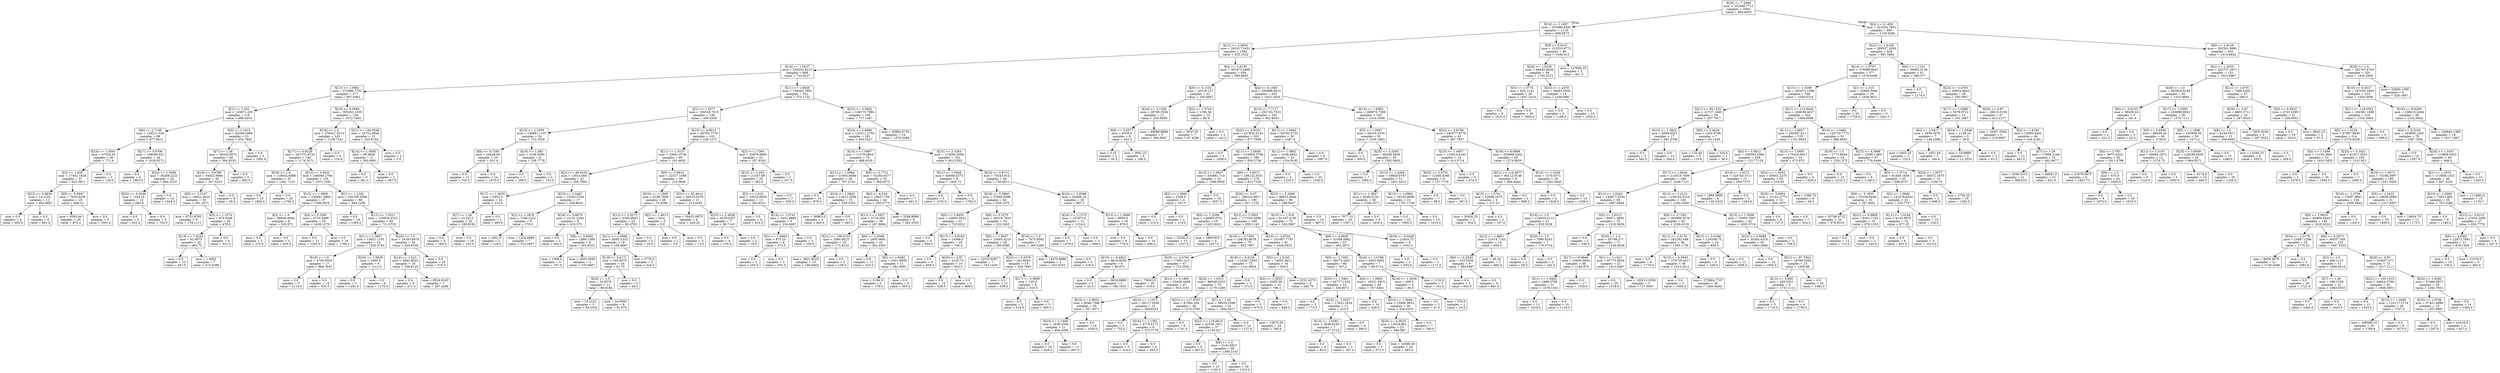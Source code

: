 digraph Tree {
node [shape=box] ;
0 [label="X[18] <= 7.2466\nmse = 331648.7711\nsamples = 2000\nvalue = 994.4055"] ;
1 [label="X[16] <= 1.1667\nmse = 302980.6291\nsamples = 1110\nvalue = 868.8973"] ;
0 -> 1 [labeldistance=2.5, labelangle=45, headlabel="True"] ;
2 [label="X[12] <= 2.5654\nmse = 283317.5451\nsamples = 1064\nvalue = 835.1532"] ;
1 -> 2 ;
3 [label="X[14] <= 1.0237\nmse = 239332.8213\nsamples = 608\nvalue = 723.9227"] ;
2 -> 3 ;
4 [label="X[13] <= 1.0681\nmse = 272890.7701\nsamples = 277\nvalue = 907.6462"] ;
3 -> 4 ;
5 [label="X[1] <= 1.332\nmse = 145671.205\nsamples = 119\nvalue = 688.4454"] ;
4 -> 5 ;
6 [label="X[6] <= 2.7148\nmse = 109211.526\nsamples = 68\nvalue = 877.9412"] ;
5 -> 6 ;
7 [label="X[16] <= 1.0591\nmse = 47526.54\nsamples = 40\nvalue = 771.6"] ;
6 -> 7 ;
8 [label="X[2] <= 1.455\nmse = 17402.1826\nsamples = 37\nvalue = 822.0811"] ;
7 -> 8 ;
9 [label="X[22] <= 0.9839\nmse = 14.2222\nsamples = 12\nvalue = 663.6667"] ;
8 -> 9 ;
10 [label="mse = 0.0\nsamples = 4\nvalue = 669.0"] ;
9 -> 10 ;
11 [label="mse = 0.0\nsamples = 8\nvalue = 661.0"] ;
9 -> 11 ;
12 [label="X[9] <= 5.8947\nmse = 7920.8256\nsamples = 25\nvalue = 898.12"] ;
8 -> 12 ;
13 [label="mse = 6593.44\nsamples = 20\nvalue = 872.4"] ;
12 -> 13 ;
14 [label="mse = 0.0\nsamples = 5\nvalue = 1001.0"] ;
12 -> 14 ;
15 [label="mse = 0.0\nsamples = 3\nvalue = 149.0"] ;
7 -> 15 ;
16 [label="X[17] <= 0.9706\nmse = 158099.551\nsamples = 28\nvalue = 1029.8571"] ;
6 -> 16 ;
17 [label="mse = 0.0\nsamples = 4\nvalue = 1903.0"] ;
16 -> 17 ;
18 [label="X[22] <= 1.0386\nmse = 36209.2222\nsamples = 24\nvalue = 884.3333"] ;
16 -> 18 ;
19 [label="X[25] <= 4.0249\nmse = 1244.16\nsamples = 10\nvalue = 660.8"] ;
18 -> 19 ;
20 [label="mse = 0.0\nsamples = 6\nvalue = 632.0"] ;
19 -> 20 ;
21 [label="mse = 0.0\nsamples = 4\nvalue = 704.0"] ;
19 -> 21 ;
22 [label="mse = 0.0\nsamples = 14\nvalue = 1044.0"] ;
18 -> 22 ;
23 [label="X[5] <= 1.1815\nmse = 82568.2868\nsamples = 51\nvalue = 435.7843"] ;
5 -> 23 ;
24 [label="X[7] <= 1.26\nmse = 59220.0972\nsamples = 48\nvalue = 394.8333"] ;
23 -> 24 ;
25 [label="X[18] <= 5.6786\nmse = 34022.9064\nsamples = 43\nvalue = 337.0233"] ;
24 -> 25 ;
26 [label="X[6] <= 2.3197\nmse = 19622.3624\nsamples = 35\nvalue = 401.2571"] ;
25 -> 26 ;
27 [label="mse = 6751.8765\nsamples = 9\nvalue = 178.1111"] ;
26 -> 27 ;
28 [label="X[5] <= 1.1574\nmse = 874.6346\nsamples = 26\nvalue = 478.5"] ;
26 -> 28 ;
29 [label="X[15] <= 1.4224\nmse = 62.0875\nsamples = 20\nvalue = 462.75"] ;
28 -> 29 ;
30 [label="mse = 0.0\nsamples = 13\nvalue = 457.0"] ;
29 -> 30 ;
31 [label="mse = 1.9592\nsamples = 7\nvalue = 473.4286"] ;
29 -> 31 ;
32 [label="mse = 0.0\nsamples = 6\nvalue = 531.0"] ;
28 -> 32 ;
33 [label="mse = 0.0\nsamples = 8\nvalue = 56.0"] ;
25 -> 33 ;
34 [label="mse = 0.0\nsamples = 5\nvalue = 892.0"] ;
24 -> 34 ;
35 [label="mse = 0.0\nsamples = 3\nvalue = 1091.0"] ;
23 -> 35 ;
36 [label="X[10] <= 6.5684\nmse = 305263.1035\nsamples = 158\nvalue = 1072.7405"] ;
4 -> 36 ;
37 [label="X[19] <= 1.0\nmse = 276421.0273\nsamples = 145\nvalue = 1139.7241"] ;
36 -> 37 ;
38 [label="X[17] <= 0.9229\nmse = 247375.8724\nsamples = 140\nvalue = 1176.3571"] ;
37 -> 38 ;
39 [label="X[20] <= 1.0\nmse = 118632.4898\nsamples = 35\nvalue = 1491.7143"] ;
38 -> 39 ;
40 [label="mse = 0.0\nsamples = 15\nvalue = 1094.0"] ;
39 -> 40 ;
41 [label="mse = 0.0\nsamples = 20\nvalue = 1790.0"] ;
39 -> 41 ;
42 [label="X[22] <= 0.9432\nmse = 246090.2766\nsamples = 105\nvalue = 1071.2381"] ;
38 -> 42 ;
43 [label="X[15] <= 1.0906\nmse = 236841.5968\nsamples = 37\nvalue = 1396.5676"] ;
42 -> 43 ;
44 [label="X[3] <= 1.0\nmse = 99939.6094\nsamples = 8\nvalue = 520.875"] ;
43 -> 44 ;
45 [label="mse = 0.0\nsamples = 5\nvalue = 276.0"] ;
44 -> 45 ;
46 [label="mse = 0.0\nsamples = 3\nvalue = 929.0"] ;
44 -> 46 ;
47 [label="X[4] <= 5.3381\nmse = 4710.0499\nsamples = 29\nvalue = 1638.1379"] ;
43 -> 47 ;
48 [label="mse = 0.0\nsamples = 13\nvalue = 1562.0"] ;
47 -> 48 ;
49 [label="mse = 0.0\nsamples = 16\nvalue = 1700.0"] ;
47 -> 49 ;
50 [label="X[1] <= 1.1242\nmse = 162198.4366\nsamples = 68\nvalue = 894.2206"] ;
42 -> 50 ;
51 [label="mse = 0.0\nsamples = 19\nvalue = 1365.0"] ;
50 -> 51 ;
52 [label="X[11] <= 1.0311\nmse = 105828.8322\nsamples = 49\nvalue = 711.6735"] ;
50 -> 52 ;
53 [label="X[1] <= 1.3667\nmse = 15621.1191\nsamples = 23\nvalue = 1030.4783"] ;
52 -> 53 ;
54 [label="X[19] <= 1.0\nmse = 4708.6505\nsamples = 17\nvalue = 966.7647"] ;
53 -> 54 ;
55 [label="mse = 0.0\nsamples = 3\nvalue = 1115.0"] ;
54 -> 55 ;
56 [label="mse = 0.0\nsamples = 14\nvalue = 935.0"] ;
54 -> 56 ;
57 [label="X[16] <= 1.0639\nmse = 2450.0\nsamples = 6\nvalue = 1211.0"] ;
53 -> 57 ;
58 [label="mse = 0.0\nsamples = 2\nvalue = 1281.0"] ;
57 -> 58 ;
59 [label="mse = 0.0\nsamples = 4\nvalue = 1176.0"] ;
57 -> 59 ;
60 [label="X[20] <= 1.0\nmse = 16183.6879\nsamples = 26\nvalue = 429.6538"] ;
52 -> 60 ;
61 [label="X[14] <= 1.015\nmse = 4842.9023\nsamples = 16\nvalue = 338.8125"] ;
60 -> 61 ;
62 [label="mse = 0.0\nsamples = 9\nvalue = 371.0"] ;
61 -> 62 ;
63 [label="mse = 8024.8163\nsamples = 7\nvalue = 297.4286"] ;
61 -> 63 ;
64 [label="mse = 0.0\nsamples = 10\nvalue = 575.0"] ;
60 -> 64 ;
65 [label="mse = 0.0\nsamples = 5\nvalue = 114.0"] ;
37 -> 65 ;
66 [label="X[21] <= 100.9349\nmse = 18722.0828\nsamples = 13\nvalue = 325.6154"] ;
36 -> 66 ;
67 [label="X[14] <= 1.0085\nmse = 38.0826\nsamples = 11\nvalue = 383.9091"] ;
66 -> 67 ;
68 [label="mse = 0.0\nsamples = 9\nvalue = 381.0"] ;
67 -> 68 ;
69 [label="mse = 0.0\nsamples = 2\nvalue = 397.0"] ;
67 -> 69 ;
70 [label="mse = 0.0\nsamples = 2\nvalue = 5.0"] ;
66 -> 70 ;
71 [label="X[11] <= 1.0658\nmse = 159362.7891\nsamples = 331\nvalue = 570.1722"] ;
3 -> 71 ;
72 [label="X[1] <= 1.0377\nmse = 100018.7015\nsamples = 136\nvalue = 359.4338"] ;
71 -> 72 ;
73 [label="X[15] <= 1.1959\nmse = 106881.1107\nsamples = 34\nvalue = 753.3529"] ;
72 -> 73 ;
74 [label="X[6] <= 4.7295\nmse = 24449.04\nsamples = 25\nvalue = 931.4"] ;
73 -> 74 ;
75 [label="mse = 0.0\nsamples = 11\nvalue = 755.0"] ;
74 -> 75 ;
76 [label="mse = 0.0\nsamples = 14\nvalue = 1070.0"] ;
74 -> 76 ;
77 [label="X[16] <= 1.083\nmse = 3196.8395\nsamples = 9\nvalue = 258.7778"] ;
73 -> 77 ;
78 [label="mse = 0.0\nsamples = 7\nvalue = 289.0"] ;
77 -> 78 ;
79 [label="mse = 0.0\nsamples = 2\nvalue = 153.0"] ;
77 -> 79 ;
80 [label="X[10] <= 6.9913\nmse = 28765.7779\nsamples = 102\nvalue = 228.1275"] ;
72 -> 80 ;
81 [label="X[11] <= 1.0157\nmse = 23661.9736\nsamples = 80\nvalue = 192.4625"] ;
80 -> 81 ;
82 [label="X[21] <= 99.6235\nmse = 13914.464\nsamples = 41\nvalue = 265.7805"] ;
81 -> 82 ;
83 [label="X[17] <= 1.0035\nmse = 6452.0\nsamples = 24\nvalue = 214.0"] ;
82 -> 83 ;
84 [label="X[7] <= 1.26\nmse = 21.4215\nsamples = 22\nvalue = 189.8182"] ;
83 -> 84 ;
85 [label="mse = 0.0\nsamples = 4\nvalue = 180.0"] ;
84 -> 85 ;
86 [label="mse = 0.0\nsamples = 18\nvalue = 192.0"] ;
84 -> 86 ;
87 [label="mse = 0.0\nsamples = 2\nvalue = 480.0"] ;
83 -> 87 ;
88 [label="X[23] <= 2.5461\nmse = 15320.5744\nsamples = 17\nvalue = 338.8824"] ;
82 -> 88 ;
89 [label="X[1] <= 1.2879\nmse = 7166.2222\nsamples = 9\nvalue = 270.0"] ;
88 -> 89 ;
90 [label="mse = 2401.0\nsamples = 2\nvalue = 129.0"] ;
89 -> 90 ;
91 [label="mse = 1224.4898\nsamples = 7\nvalue = 310.2857"] ;
89 -> 91 ;
92 [label="X[18] <= 5.8679\nmse = 13151.2344\nsamples = 8\nvalue = 416.375"] ;
88 -> 92 ;
93 [label="mse = 0.0\nsamples = 2\nvalue = 604.0"] ;
92 -> 93 ;
94 [label="X[6] <= 5.8592\nmse = 1889.1389\nsamples = 6\nvalue = 353.8333"] ;
92 -> 94 ;
95 [label="mse = 1568.0\nsamples = 3\nvalue = 337.0"] ;
94 -> 95 ;
96 [label="mse = 1643.5556\nsamples = 3\nvalue = 370.6667"] ;
94 -> 96 ;
97 [label="X[0] <= 3.9613\nmse = 22317.1598\nsamples = 39\nvalue = 115.3846"] ;
81 -> 97 ;
98 [label="X[16] <= 1.1508\nmse = 6189.7806\nsamples = 28\nvalue = 75.9286"] ;
97 -> 98 ;
99 [label="X[12] <= 2.3273\nmse = 6344.6843\nsamples = 23\nvalue = 90.4783"] ;
98 -> 99 ;
100 [label="X[11] <= 1.0568\nmse = 6585.3333\nsamples = 18\nvalue = 108.6667"] ;
99 -> 100 ;
101 [label="X[10] <= 6.4171\nmse = 165.9375\nsamples = 16\nvalue = 81.75"] ;
100 -> 101 ;
102 [label="X[20] <= 1.0\nmse = 33.0579\nsamples = 11\nvalue = 89.8182"] ;
101 -> 102 ;
103 [label="mse = 14.2222\nsamples = 3\nvalue = 84.3333"] ;
102 -> 103 ;
104 [label="mse = 24.6094\nsamples = 8\nvalue = 91.875"] ;
102 -> 104 ;
105 [label="mse = 0.0\nsamples = 5\nvalue = 64.0"] ;
101 -> 105 ;
106 [label="mse = 5776.0\nsamples = 2\nvalue = 324.0"] ;
100 -> 106 ;
107 [label="mse = 0.0\nsamples = 5\nvalue = 25.0"] ;
99 -> 107 ;
108 [label="X[2] <= 1.4913\nmse = 24.0\nsamples = 5\nvalue = 9.0"] ;
98 -> 108 ;
109 [label="mse = 0.0\nsamples = 2\nvalue = 3.0"] ;
108 -> 109 ;
110 [label="mse = 0.0\nsamples = 3\nvalue = 13.0"] ;
108 -> 110 ;
111 [label="X[21] <= 95.4614\nmse = 49319.0579\nsamples = 11\nvalue = 215.8182"] ;
97 -> 111 ;
112 [label="mse = 59431.6875\nsamples = 4\nvalue = 424.25"] ;
111 -> 112 ;
113 [label="X[23] <= 2.4936\nmse = 4529.6327\nsamples = 7\nvalue = 96.7143"] ;
111 -> 113 ;
114 [label="mse = 0.0\nsamples = 4\nvalue = 155.0"] ;
113 -> 114 ;
115 [label="mse = 0.0\nsamples = 3\nvalue = 19.0"] ;
113 -> 115 ;
116 [label="X[2] <= 1.7364\nmse = 25879.9669\nsamples = 22\nvalue = 357.8182"] ;
80 -> 116 ;
117 [label="X[12] <= 2.243\nmse = 21547.89\nsamples = 20\nvalue = 382.9"] ;
116 -> 117 ;
118 [label="X[2] <= 1.632\nmse = 10019.6095\nsamples = 13\nvalue = 292.9231"] ;
117 -> 118 ;
119 [label="mse = 0.0\nsamples = 4\nvalue = 424.0"] ;
118 -> 119 ;
120 [label="X[14] <= 1.0741\nmse = 3442.8889\nsamples = 9\nvalue = 234.6667"] ;
118 -> 120 ;
121 [label="X[1] <= 1.0684\nmse = 870.25\nsamples = 6\nvalue = 272.5"] ;
120 -> 121 ;
122 [label="mse = 0.0\nsamples = 3\nvalue = 243.0"] ;
121 -> 122 ;
123 [label="mse = 0.0\nsamples = 3\nvalue = 302.0"] ;
121 -> 123 ;
124 [label="mse = 0.0\nsamples = 3\nvalue = 159.0"] ;
120 -> 124 ;
125 [label="mse = 0.0\nsamples = 7\nvalue = 550.0"] ;
117 -> 125 ;
126 [label="mse = 0.0\nsamples = 2\nvalue = 107.0"] ;
116 -> 126 ;
127 [label="X[23] <= 5.3402\nmse = 148175.7984\nsamples = 195\nvalue = 717.1487"] ;
71 -> 127 ;
128 [label="X[24] <= 0.9896\nmse = 120311.2758\nsamples = 181\nvalue = 665.9227"] ;
127 -> 128 ;
129 [label="X[16] <= 1.0987\nmse = 71276.0804\nsamples = 79\nvalue = 488.6329"] ;
128 -> 129 ;
130 [label="X[11] <= 1.0864\nmse = 31903.6684\nsamples = 28\nvalue = 707.2143"] ;
129 -> 130 ;
131 [label="mse = 0.0\nsamples = 13\nvalue = 879.0"] ;
130 -> 131 ;
132 [label="X[14] <= 1.0843\nmse = 11812.3556\nsamples = 15\nvalue = 558.3333"] ;
130 -> 132 ;
133 [label="mse = 36963.0\nsamples = 4\nvalue = 485.0"] ;
132 -> 133 ;
134 [label="mse = 0.0\nsamples = 11\nvalue = 585.0"] ;
132 -> 134 ;
135 [label="X[0] <= 5.7731\nmse = 52260.0377\nsamples = 51\nvalue = 368.6275"] ;
129 -> 135 ;
136 [label="X[4] <= 6.518\nmse = 19427.704\nsamples = 44\nvalue = 293.4773"] ;
135 -> 136 ;
137 [label="X[13] <= 1.0827\nmse = 6734.009\nsamples = 38\nvalue = 247.8684"] ;
136 -> 137 ;
138 [label="X[21] <= 109.4702\nmse = 3384.9023\nsamples = 16\nvalue = 172.8125"] ;
137 -> 138 ;
139 [label="mse = 3821.8225\nsamples = 13\nvalue = 180.8462"] ;
138 -> 139 ;
140 [label="mse = 0.0\nsamples = 3\nvalue = 138.0"] ;
138 -> 140 ;
141 [label="X[6] <= 2.0368\nmse = 2093.0661\nsamples = 22\nvalue = 302.4545"] ;
137 -> 141 ;
142 [label="mse = 0.0\nsamples = 11\nvalue = 323.0"] ;
141 -> 142 ;
143 [label="X[2] <= 1.6482\nmse = 3341.9008\nsamples = 11\nvalue = 281.9091"] ;
141 -> 143 ;
144 [label="mse = 5184.0\nsamples = 2\nvalue = 178.0"] ;
143 -> 144 ;
145 [label="mse = 0.0\nsamples = 9\nvalue = 305.0"] ;
143 -> 145 ;
146 [label="mse = 3208.8889\nsamples = 6\nvalue = 582.3333"] ;
136 -> 146 ;
147 [label="mse = 0.0\nsamples = 7\nvalue = 841.0"] ;
135 -> 147 ;
148 [label="X[25] <= 3.3264\nmse = 115090.6309\nsamples = 102\nvalue = 803.2353"] ;
128 -> 148 ;
149 [label="X[11] <= 1.0948\nmse = 60008.4375\nsamples = 8\nvalue = 1465.75"] ;
148 -> 149 ;
150 [label="mse = 0.0\nsamples = 5\nvalue = 1276.0"] ;
149 -> 150 ;
151 [label="mse = 0.0\nsamples = 3\nvalue = 1782.0"] ;
149 -> 151 ;
152 [label="X[23] <= 3.9712\nmse = 79243.914\nsamples = 94\nvalue = 746.8511"] ;
148 -> 152 ;
153 [label="X[18] <= 5.2868\nmse = 37946.8398\nsamples = 64\nvalue = 634.1875"] ;
152 -> 153 ;
154 [label="X[0] <= 2.8455\nmse = 20803.9022\nsamples = 31\nvalue = 753.0323"] ;
153 -> 154 ;
155 [label="mse = 0.0\nsamples = 6\nvalue = 949.0"] ;
154 -> 155 ;
156 [label="X[17] <= 0.9165\nmse = 14368.0\nsamples = 25\nvalue = 706.0"] ;
154 -> 156 ;
157 [label="mse = 0.0\nsamples = 9\nvalue = 858.0"] ;
156 -> 157 ;
158 [label="X[26] <= 0.87\nmse = 2143.75\nsamples = 16\nvalue = 620.5"] ;
156 -> 158 ;
159 [label="mse = 0.0\nsamples = 14\nvalue = 638.0"] ;
158 -> 159 ;
160 [label="mse = 0.0\nsamples = 2\nvalue = 498.0"] ;
158 -> 160 ;
161 [label="X[6] <= 3.1575\nmse = 28318.7934\nsamples = 33\nvalue = 522.5455"] ;
153 -> 161 ;
162 [label="X[0] <= 1.9627\nmse = 15465.4216\nsamples = 26\nvalue = 585.0385"] ;
161 -> 162 ;
163 [label="mse = 22525.8367\nsamples = 7\nvalue = 743.1429"] ;
162 -> 163 ;
164 [label="X[22] <= 0.9378\nmse = 261.8504\nsamples = 19\nvalue = 526.7895"] ;
162 -> 164 ;
165 [label="mse = 0.0\nsamples = 11\nvalue = 539.0"] ;
164 -> 165 ;
166 [label="X[17] <= 0.9885\nmse = 135.0\nsamples = 8\nvalue = 510.0"] ;
164 -> 166 ;
167 [label="mse = 0.0\nsamples = 5\nvalue = 519.0"] ;
166 -> 167 ;
168 [label="mse = 0.0\nsamples = 3\nvalue = 495.0"] ;
166 -> 168 ;
169 [label="X[19] <= 1.0\nmse = 7675.9592\nsamples = 7\nvalue = 290.4286"] ;
161 -> 169 ;
170 [label="mse = 15370.8889\nsamples = 3\nvalue = 252.3333"] ;
169 -> 170 ;
171 [label="mse = 0.0\nsamples = 4\nvalue = 319.0"] ;
169 -> 171 ;
172 [label="X[10] <= 3.9388\nmse = 82498.16\nsamples = 30\nvalue = 987.2"] ;
152 -> 172 ;
173 [label="X[16] <= 1.1575\nmse = 147875.0\nsamples = 12\nvalue = 1154.0"] ;
172 -> 173 ;
174 [label="mse = 0.0\nsamples = 7\nvalue = 1479.0"] ;
173 -> 174 ;
175 [label="mse = 0.0\nsamples = 5\nvalue = 699.0"] ;
173 -> 175 ;
176 [label="X[13] <= 1.0666\nmse = 8000.0\nsamples = 18\nvalue = 876.0"] ;
172 -> 176 ;
177 [label="mse = 0.0\nsamples = 8\nvalue = 776.0"] ;
176 -> 177 ;
178 [label="mse = 0.0\nsamples = 10\nvalue = 956.0"] ;
176 -> 178 ;
179 [label="mse = 35883.6735\nsamples = 14\nvalue = 1379.4286"] ;
127 -> 179 ;
180 [label="X[4] <= 4.6159\nmse = 303472.4809\nsamples = 456\nvalue = 983.4605"] ;
2 -> 180 ;
181 [label="X[6] <= 5.1102\nmse = 20218.127\nsamples = 21\nvalue = 160.6667"] ;
180 -> 181 ;
182 [label="X[16] <= 1.1339\nmse = 28795.3554\nsamples = 11\nvalue = 225.0909"] ;
181 -> 182 ;
183 [label="X[9] <= 5.6577\nmse = 6358.0\nsamples = 8\nvalue = 161.5"] ;
182 -> 183 ;
184 [label="mse = 0.25\nsamples = 2\nvalue = 50.5"] ;
183 -> 184 ;
185 [label="mse = 3001.25\nsamples = 6\nvalue = 198.5"] ;
183 -> 185 ;
186 [label="mse = 49088.8889\nsamples = 3\nvalue = 394.6667"] ;
182 -> 186 ;
187 [label="X[2] <= 1.5743\nmse = 1195.56\nsamples = 10\nvalue = 89.8"] ;
181 -> 187 ;
188 [label="mse = 39.6735\nsamples = 7\nvalue = 67.4286"] ;
187 -> 188 ;
189 [label="mse = 0.0\nsamples = 3\nvalue = 142.0"] ;
187 -> 189 ;
190 [label="X[4] <= 6.1385\nmse = 282886.8015\nsamples = 435\nvalue = 1023.1816"] ;
180 -> 190 ;
191 [label="X[10] <= 7.7177\nmse = 252743.7523\nsamples = 332\nvalue = 932.8524"] ;
190 -> 191 ;
192 [label="X[22] <= 0.9182\nmse = 237832.0143\nsamples = 302\nvalue = 877.7649"] ;
191 -> 192 ;
193 [label="mse = 0.0\nsamples = 6\nvalue = 1938.0"] ;
192 -> 193 ;
194 [label="X[11] <= 1.0058\nmse = 219405.2798\nsamples = 296\nvalue = 856.2736"] ;
192 -> 194 ;
195 [label="X[13] <= 1.0607\nmse = 330681.719\nsamples = 22\nvalue = 1386.0909"] ;
194 -> 195 ;
196 [label="X[2] <= 1.5693\nmse = 2304.0\nsamples = 4\nvalue = 167.0"] ;
195 -> 196 ;
197 [label="mse = 0.0\nsamples = 2\nvalue = 215.0"] ;
196 -> 197 ;
198 [label="mse = 0.0\nsamples = 2\nvalue = 119.0"] ;
196 -> 198 ;
199 [label="mse = 0.0\nsamples = 18\nvalue = 1657.0"] ;
195 -> 199 ;
200 [label="X[6] <= 3.8072\nmse = 186122.5531\nsamples = 274\nvalue = 813.7336"] ;
194 -> 200 ;
201 [label="X[26] <= 0.87\nmse = 196323.9817\nsamples = 185\nvalue = 917.1135"] ;
200 -> 201 ;
202 [label="X[0] <= 1.2208\nmse = 126866.9751\nsamples = 19\nvalue = 1423.8421"] ;
201 -> 202 ;
203 [label="mse = 33282.0\nsamples = 15\nvalue = 1527.0"] ;
202 -> 203 ;
204 [label="mse = 288258.0\nsamples = 4\nvalue = 1037.0"] ;
202 -> 204 ;
205 [label="X[12] <= 3.3002\nmse = 171520.2098\nsamples = 166\nvalue = 859.1145"] ;
201 -> 205 ;
206 [label="X[10] <= 5.7393\nmse = 108762.8078\nsamples = 75\nvalue = 655.7867"] ;
205 -> 206 ;
207 [label="X[10] <= 4.4832\nmse = 8816.8594\nsamples = 8\nvalue = 89.875"] ;
206 -> 207 ;
208 [label="mse = 0.0\nsamples = 5\nvalue = 32.0"] ;
207 -> 208 ;
209 [label="mse = 8624.8889\nsamples = 3\nvalue = 186.3333"] ;
207 -> 209 ;
210 [label="X[25] <= 3.4794\nmse = 77891.215\nsamples = 67\nvalue = 723.3582"] ;
206 -> 210 ;
211 [label="mse = 75843.0\nsamples = 20\nvalue = 519.0"] ;
210 -> 211 ;
212 [label="X[12] <= 3.1485\nmse = 53429.4088\nsamples = 47\nvalue = 810.3191"] ;
210 -> 212 ;
213 [label="X[24] <= 0.9954\nmse = 8046.7396\nsamples = 35\nvalue = 927.0571"] ;
212 -> 213 ;
214 [label="X[23] <= 2.7499\nmse = 1636.5306\nsamples = 21\nvalue = 858.4286"] ;
213 -> 214 ;
215 [label="mse = 0.0\nsamples = 10\nvalue = 816.0"] ;
214 -> 215 ;
216 [label="mse = 0.0\nsamples = 11\nvalue = 897.0"] ;
214 -> 216 ;
217 [label="mse = 0.0\nsamples = 14\nvalue = 1030.0"] ;
213 -> 217 ;
218 [label="X[15] <= 1.1873\nmse = 30117.3056\nsamples = 12\nvalue = 469.8333"] ;
212 -> 218 ;
219 [label="mse = 0.0\nsamples = 3\nvalue = 752.0"] ;
218 -> 219 ;
220 [label="X[16] <= 1.1361\nmse = 4770.6173\nsamples = 9\nvalue = 375.7778"] ;
218 -> 220 ;
221 [label="mse = 0.0\nsamples = 5\nvalue = 314.0"] ;
220 -> 221 ;
222 [label="mse = 0.0\nsamples = 4\nvalue = 453.0"] ;
220 -> 222 ;
223 [label="X[23] <= 4.8704\nmse = 161087.7735\nsamples = 91\nvalue = 1026.6923"] ;
205 -> 223 ;
224 [label="X[18] <= 6.4229\nmse = 115347.3305\nsamples = 73\nvalue = 1141.8904"] ;
223 -> 224 ;
225 [label="X[24] <= 1.0313\nmse = 86548.2263\nsamples = 70\nvalue = 1179.1286"] ;
224 -> 225 ;
226 [label="X[21] <= 117.8767\nmse = 87260.206\nsamples = 46\nvalue = 1270.4783"] ;
225 -> 226 ;
227 [label="mse = 0.0\nsamples = 9\nvalue = 1741.0"] ;
226 -> 227 ;
228 [label="X[21] <= 119.6615\nmse = 41534.7831\nsamples = 37\nvalue = 1156.027"] ;
226 -> 228 ;
229 [label="mse = 0.0\nsamples = 9\nvalue = 807.0"] ;
228 -> 229 ;
230 [label="X[8] <= 1.0\nmse = 3142.8827\nsamples = 28\nvalue = 1268.2143"] ;
228 -> 230 ;
231 [label="mse = 0.0\nsamples = 10\nvalue = 1193.0"] ;
230 -> 231 ;
232 [label="mse = 0.0\nsamples = 18\nvalue = 1310.0"] ;
230 -> 232 ;
233 [label="X[7] <= 1.26\nmse = 38534.0399\nsamples = 24\nvalue = 1004.0417"] ;
225 -> 233 ;
234 [label="mse = 0.0\nsamples = 14\nvalue = 1157.0"] ;
233 -> 234 ;
235 [label="mse = 13870.29\nsamples = 10\nvalue = 789.9"] ;
233 -> 235 ;
236 [label="mse = 0.0\nsamples = 3\nvalue = 273.0"] ;
224 -> 236 ;
237 [label="X[2] <= 1.5245\nmse = 74502.3611\nsamples = 18\nvalue = 559.5"] ;
223 -> 237 ;
238 [label="X[2] <= 1.3935\nmse = 6285.09\nsamples = 10\nvalue = 796.1"] ;
237 -> 238 ;
239 [label="mse = 0.0\nsamples = 3\nvalue = 675.0"] ;
238 -> 239 ;
240 [label="mse = 0.0\nsamples = 7\nvalue = 848.0"] ;
238 -> 240 ;
241 [label="mse = 2331.4375\nsamples = 8\nvalue = 263.75"] ;
237 -> 241 ;
242 [label="X[23] <= 5.2666\nmse = 96523.8404\nsamples = 89\nvalue = 598.8427"] ;
200 -> 242 ;
243 [label="X[15] <= 1.516\nmse = 81167.4105\nsamples = 75\nvalue = 526.3867"] ;
242 -> 243 ;
244 [label="X[6] <= 4.9938\nmse = 51068.0962\nsamples = 67\nvalue = 463.5672"] ;
243 -> 244 ;
245 [label="X[0] <= 2.7355\nmse = 38272.4267\nsamples = 60\nvalue = 507.2"] ;
244 -> 245 ;
246 [label="X[23] <= 1.5461\nmse = 64777.1224\nsamples = 14\nvalue = 340.8571"] ;
245 -> 246 ;
247 [label="mse = 0.0\nsamples = 3\nvalue = 773.0"] ;
246 -> 247 ;
248 [label="X[16] <= 1.0207\nmse = 17622.1818\nsamples = 11\nvalue = 223.0"] ;
246 -> 248 ;
249 [label="X[14] <= 1.0581\nmse = 2648.8163\nsamples = 7\nvalue = 127.5714"] ;
248 -> 249 ;
250 [label="mse = 0.0\nsamples = 4\nvalue = 83.0"] ;
249 -> 250 ;
251 [label="mse = 0.0\nsamples = 3\nvalue = 187.0"] ;
249 -> 251 ;
252 [label="mse = 0.0\nsamples = 4\nvalue = 390.0"] ;
248 -> 252 ;
253 [label="X[5] <= 1.0863\nmse = 19221.4915\nsamples = 46\nvalue = 557.8261"] ;
245 -> 253 ;
254 [label="mse = 0.0\nsamples = 16\nvalue = 429.0"] ;
253 -> 254 ;
255 [label="X[13] <= 1.0694\nmse = 15900.9822\nsamples = 30\nvalue = 626.5333"] ;
253 -> 255 ;
256 [label="X[25] <= 4.0025\nmse = 13018.862\nsamples = 23\nvalue = 584.087"] ;
255 -> 256 ;
257 [label="mse = 0.0\nsamples = 3\nvalue = 572.0"] ;
256 -> 257 ;
258 [label="mse = 14946.49\nsamples = 20\nvalue = 585.9"] ;
256 -> 258 ;
259 [label="mse = 0.0\nsamples = 7\nvalue = 766.0"] ;
255 -> 259 ;
260 [label="X[16] <= 1.0788\nmse = 4553.9592\nsamples = 7\nvalue = 89.5714"] ;
244 -> 260 ;
261 [label="X[16] <= 1.0438\nmse = 409.0\nsamples = 4\nvalue = 36.0"] ;
260 -> 261 ;
262 [label="mse = 0.0\nsamples = 2\nvalue = 47.0"] ;
261 -> 262 ;
263 [label="mse = 576.0\nsamples = 2\nvalue = 25.0"] ;
261 -> 263 ;
264 [label="mse = 1152.0\nsamples = 3\nvalue = 161.0"] ;
260 -> 264 ;
265 [label="X[18] <= 3.0449\nmse = 23403.75\nsamples = 8\nvalue = 1052.5"] ;
243 -> 265 ;
266 [label="mse = 0.0\nsamples = 3\nvalue = 855.0"] ;
265 -> 266 ;
267 [label="mse = 0.0\nsamples = 5\nvalue = 1171.0"] ;
265 -> 267 ;
268 [label="mse = 0.0\nsamples = 14\nvalue = 987.0"] ;
242 -> 268 ;
269 [label="X[17] <= 1.0063\nmse = 64783.5733\nsamples = 30\nvalue = 1487.4"] ;
191 -> 269 ;
270 [label="X[11] <= 1.0862\nmse = 1036.6942\nsamples = 22\nvalue = 1334.8182"] ;
269 -> 270 ;
271 [label="mse = 0.0\nsamples = 2\nvalue = 1233.0"] ;
270 -> 271 ;
272 [label="mse = 0.0\nsamples = 20\nvalue = 1345.0"] ;
270 -> 272 ;
273 [label="mse = 0.0\nsamples = 8\nvalue = 1907.0"] ;
269 -> 273 ;
274 [label="X[14] <= 1.0383\nmse = 268973.7389\nsamples = 103\nvalue = 1314.3398"] ;
190 -> 274 ;
275 [label="X[5] <= 1.0097\nmse = 94319.5576\nsamples = 61\nvalue = 1539.1803"] ;
274 -> 275 ;
276 [label="mse = 0.0\nsamples = 3\nvalue = 693.0"] ;
275 -> 276 ;
277 [label="X[25] <= 3.5365\nmse = 60246.9456\nsamples = 58\nvalue = 1582.9483"] ;
275 -> 277 ;
278 [label="mse = 0.0\nsamples = 7\nvalue = 1084.0"] ;
277 -> 278 ;
279 [label="X[15] <= 1.4268\nmse = 29656.6767\nsamples = 51\nvalue = 1651.4314"] ;
277 -> 279 ;
280 [label="X[11] <= 1.0857\nmse = 9246.0153\nsamples = 28\nvalue = 1556.3571"] ;
279 -> 280 ;
281 [label="mse = 7077.31\nsamples = 20\nvalue = 1597.3"] ;
280 -> 281 ;
282 [label="mse = 0.0\nsamples = 8\nvalue = 1454.0"] ;
280 -> 282 ;
283 [label="X[13] <= 1.0992\nmse = 30103.9698\nsamples = 23\nvalue = 1767.1739"] ;
279 -> 283 ;
284 [label="mse = 0.0\nsamples = 10\nvalue = 1965.0"] ;
283 -> 284 ;
285 [label="mse = 0.0\nsamples = 13\nvalue = 1615.0"] ;
283 -> 285 ;
286 [label="X[22] <= 0.9708\nmse = 342577.9779\nsamples = 42\nvalue = 987.7857"] ;
274 -> 286 ;
287 [label="X[15] <= 1.4857\nmse = 125814.8163\nsamples = 14\nvalue = 413.5714"] ;
286 -> 287 ;
288 [label="X[25] <= 3.4751\nmse = 12506.8395\nsamples = 9\nvalue = 157.7778"] ;
287 -> 288 ;
289 [label="mse = 0.0\nsamples = 7\nvalue = 98.0"] ;
288 -> 289 ;
290 [label="mse = 0.0\nsamples = 2\nvalue = 367.0"] ;
288 -> 290 ;
291 [label="mse = 0.0\nsamples = 5\nvalue = 874.0"] ;
287 -> 291 ;
292 [label="X[18] <= 6.0808\nmse = 203668.0242\nsamples = 28\nvalue = 1274.8929"] ;
286 -> 292 ;
293 [label="X[21] <= 114.4677\nmse = 90112.9136\nsamples = 9\nvalue = 669.4444"] ;
292 -> 293 ;
294 [label="X[15] <= 1.5741\nmse = 42698.1875\nsamples = 4\nvalue = 371.25"] ;
293 -> 294 ;
295 [label="mse = 30450.25\nsamples = 2\nvalue = 205.5"] ;
294 -> 295 ;
296 [label="mse = 0.0\nsamples = 2\nvalue = 537.0"] ;
294 -> 296 ;
297 [label="mse = 0.0\nsamples = 5\nvalue = 908.0"] ;
293 -> 297 ;
298 [label="X[15] <= 1.3259\nmse = 1570.6371\nsamples = 19\nvalue = 1561.6842"] ;
292 -> 298 ;
299 [label="mse = 0.0\nsamples = 5\nvalue = 1628.0"] ;
298 -> 299 ;
300 [label="mse = 0.0\nsamples = 14\nvalue = 1538.0"] ;
298 -> 300 ;
301 [label="X[9] <= 5.8147\nmse = 122253.6772\nsamples = 46\nvalue = 1649.413"] ;
1 -> 301 ;
302 [label="X[24] <= 1.0226\nmse = 49440.4029\nsamples = 44\nvalue = 1705.2273"] ;
301 -> 302 ;
303 [label="X[5] <= 1.0774\nmse = 624.1141\nsamples = 29\nvalue = 1847.2414"] ;
302 -> 303 ;
304 [label="mse = 0.0\nsamples = 9\nvalue = 1810.0"] ;
303 -> 304 ;
305 [label="mse = 0.0\nsamples = 20\nvalue = 1864.0"] ;
303 -> 305 ;
306 [label="X[23] <= 1.2478\nmse = 29443.5556\nsamples = 15\nvalue = 1430.6667"] ;
302 -> 306 ;
307 [label="mse = 0.0\nsamples = 5\nvalue = 1188.0"] ;
306 -> 307 ;
308 [label="mse = 0.0\nsamples = 10\nvalue = 1552.0"] ;
306 -> 308 ;
309 [label="mse = 147840.25\nsamples = 2\nvalue = 421.5"] ;
301 -> 309 ;
310 [label="X[4] <= 6.1458\nmse = 323254.7951\nsamples = 890\nvalue = 1150.9382"] ;
0 -> 310 [labeldistance=2.5, labelangle=-45, headlabel="False"] ;
311 [label="X[22] <= 1.0168\nmse = 299537.3095\nsamples = 438\nvalue = 981.5662"] ;
310 -> 311 ;
312 [label="X[14] <= 1.0707\nmse = 270998.8447\nsamples = 377\nvalue = 1078.8408"] ;
311 -> 312 ;
313 [label="X[13] <= 1.0296\nmse = 261672.1398\nsamples = 348\nvalue = 1030.6724"] ;
312 -> 313 ;
314 [label="X[21] <= 93.1333\nmse = 22727.1649\nsamples = 24\nvalue = 297.7917"] ;
313 -> 314 ;
315 [label="X[15] <= 1.3822\nmse = 6906.6021\nsamples = 17\nvalue = 382.4706"] ;
314 -> 315 ;
316 [label="mse = 0.0\nsamples = 3\nvalue = 562.0"] ;
315 -> 316 ;
317 [label="mse = 0.0\nsamples = 14\nvalue = 344.0"] ;
315 -> 317 ;
318 [label="X[0] <= 5.4419\nmse = 1442.9796\nsamples = 7\nvalue = 92.1429"] ;
314 -> 318 ;
319 [label="mse = 125.44\nsamples = 5\nvalue = 114.6"] ;
318 -> 319 ;
320 [label="mse = 324.0\nsamples = 2\nvalue = 36.0"] ;
318 -> 320 ;
321 [label="X[21] <= 115.9445\nmse = 236638.4027\nsamples = 324\nvalue = 1084.9599"] ;
313 -> 321 ;
322 [label="X[11] <= 1.0627\nmse = 259387.611\nsamples = 233\nvalue = 1161.6953"] ;
321 -> 322 ;
323 [label="X[4] <= 5.8812\nmse = 238564.5396\nsamples = 209\nvalue = 1217.7129"] ;
322 -> 323 ;
324 [label="X[17] <= 1.0034\nmse = 215518.7606\nsamples = 198\nvalue = 1248.7121"] ;
323 -> 324 ;
325 [label="X[11] <= 1.0343\nmse = 149877.9195\nsamples = 94\nvalue = 1087.6064"] ;
324 -> 325 ;
326 [label="X[19] <= 1.0\nmse = 119553.0113\nsamples = 21\nvalue = 629.5238"] ;
325 -> 326 ;
327 [label="X[12] <= 2.8661\nmse = 21614.7143\nsamples = 14\nvalue = 856.0"] ;
326 -> 327 ;
328 [label="X[6] <= 4.2543\nmse = 533.5556\nsamples = 9\nvalue = 964.6667"] ;
327 -> 328 ;
329 [label="mse = 0.0\nsamples = 3\nvalue = 932.0"] ;
328 -> 329 ;
330 [label="mse = 0.0\nsamples = 6\nvalue = 981.0"] ;
328 -> 330 ;
331 [label="mse = 46.24\nsamples = 5\nvalue = 660.4"] ;
327 -> 331 ;
332 [label="X[20] <= 1.0\nmse = 7680.8163\nsamples = 7\nvalue = 176.5714"] ;
326 -> 332 ;
333 [label="mse = 0.0\nsamples = 2\nvalue = 38.0"] ;
332 -> 333 ;
334 [label="mse = 0.0\nsamples = 5\nvalue = 232.0"] ;
332 -> 334 ;
335 [label="X[5] <= 1.0313\nmse = 80871.4693\nsamples = 73\nvalue = 1219.3836"] ;
325 -> 335 ;
336 [label="mse = 0.0\nsamples = 2\nvalue = 246.0"] ;
335 -> 336 ;
337 [label="X[20] <= 1.0\nmse = 55708.271\nsamples = 71\nvalue = 1246.8028"] ;
335 -> 337 ;
338 [label="X[17] <= 0.9646\nmse = 15830.9844\nsamples = 48\nvalue = 1166.875"] ;
337 -> 338 ;
339 [label="X[11] <= 1.0445\nmse = 2468.3788\nsamples = 31\nvalue = 1078.5161"] ;
338 -> 339 ;
340 [label="mse = 0.0\nsamples = 12\nvalue = 1016.0"] ;
339 -> 340 ;
341 [label="mse = 0.0\nsamples = 19\nvalue = 1118.0"] ;
339 -> 341 ;
342 [label="mse = 0.0\nsamples = 17\nvalue = 1328.0"] ;
338 -> 342 ;
343 [label="X[1] <= 1.1921\nmse = 97773.8034\nsamples = 23\nvalue = 1413.6087"] ;
337 -> 343 ;
344 [label="mse = 0.0\nsamples = 20\nvalue = 1518.0"] ;
343 -> 344 ;
345 [label="mse = 192613.5556\nsamples = 3\nvalue = 717.6667"] ;
343 -> 345 ;
346 [label="X[12] <= 3.2215\nmse = 230184.9316\nsamples = 104\nvalue = 1394.3269"] ;
324 -> 346 ;
347 [label="X[0] <= 2.7283\nmse = 283998.5276\nsamples = 62\nvalue = 1254.6129"] ;
346 -> 347 ;
348 [label="X[12] <= 1.5176\nmse = 261292.448\nsamples = 46\nvalue = 1395.1739"] ;
347 -> 348 ;
349 [label="mse = 0.0\nsamples = 8\nvalue = 1774.0"] ;
348 -> 349 ;
350 [label="X[10] <= 6.2943\nmse = 279728.4017\nsamples = 38\nvalue = 1315.4211"] ;
348 -> 350 ;
351 [label="mse = 0.0\nsamples = 2\nvalue = 1936.0"] ;
350 -> 351 ;
352 [label="mse = 272684.7747\nsamples = 36\nvalue = 1280.9444"] ;
350 -> 352 ;
353 [label="X[12] <= 3.0188\nmse = 129168.75\nsamples = 16\nvalue = 850.5"] ;
347 -> 353 ;
354 [label="mse = 0.0\nsamples = 4\nvalue = 228.0"] ;
353 -> 354 ;
355 [label="mse = 0.0\nsamples = 12\nvalue = 1058.0"] ;
353 -> 355 ;
356 [label="X[15] <= 1.5606\nmse = 79393.7687\nsamples = 42\nvalue = 1600.5714"] ;
346 -> 356 ;
357 [label="X[22] <= 0.9688\nmse = 30264.0316\nsamples = 39\nvalue = 1663.3846"] ;
356 -> 357 ;
358 [label="mse = 0.0\nsamples = 14\nvalue = 1850.0"] ;
357 -> 358 ;
359 [label="X[21] <= 97.7004\nmse = 16788.5056\nsamples = 25\nvalue = 1558.88"] ;
357 -> 359 ;
360 [label="X[12] <= 3.849\nmse = 285.4321\nsamples = 9\nvalue = 1731.1111"] ;
359 -> 360 ;
361 [label="mse = 0.0\nsamples = 5\nvalue = 1716.0"] ;
360 -> 361 ;
362 [label="mse = 0.0\nsamples = 4\nvalue = 1750.0"] ;
360 -> 362 ;
363 [label="mse = 0.0\nsamples = 16\nvalue = 1462.0"] ;
359 -> 363 ;
364 [label="mse = 0.0\nsamples = 3\nvalue = 784.0"] ;
356 -> 364 ;
365 [label="X[14] <= 1.0372\nmse = 324743.4711\nsamples = 11\nvalue = 659.7273"] ;
323 -> 365 ;
366 [label="mse = 1868.8889\nsamples = 6\nvalue = 140.3333"] ;
365 -> 366 ;
367 [label="mse = 0.0\nsamples = 5\nvalue = 1283.0"] ;
365 -> 367 ;
368 [label="X[15] <= 1.5687\nmse = 175426.6927\nsamples = 24\nvalue = 673.875"] ;
322 -> 368 ;
369 [label="X[22] <= 1.0055\nmse = 65943.2275\nsamples = 20\nvalue = 518.65"] ;
368 -> 369 ;
370 [label="X[25] <= 3.6994\nmse = 10141.2773\nsamples = 16\nvalue = 638.1875"] ;
369 -> 370 ;
371 [label="mse = 0.0\nsamples = 9\nvalue = 727.0"] ;
370 -> 371 ;
372 [label="mse = 0.0\nsamples = 7\nvalue = 524.0"] ;
370 -> 372 ;
373 [label="mse = 3366.75\nsamples = 4\nvalue = 40.5"] ;
369 -> 373 ;
374 [label="mse = 0.0\nsamples = 4\nvalue = 1450.0"] ;
368 -> 374 ;
375 [label="X[14] <= 1.0492\nmse = 124710.7772\nsamples = 91\nvalue = 888.4835"] ;
321 -> 375 ;
376 [label="X[19] <= 1.0\nmse = 1773.9844\nsamples = 24\nvalue = 1202.375"] ;
375 -> 376 ;
377 [label="mse = 0.0\nsamples = 15\nvalue = 1235.0"] ;
376 -> 377 ;
378 [label="mse = 0.0\nsamples = 9\nvalue = 1148.0"] ;
376 -> 378 ;
379 [label="X[23] <= 4.3966\nmse = 120811.804\nsamples = 67\nvalue = 776.0448"] ;
375 -> 379 ;
380 [label="X[5] <= 1.0714\nmse = 91849.1656\nsamples = 55\nvalue = 686.8727"] ;
379 -> 380 ;
381 [label="X[9] <= 5.1655\nmse = 32194.8448\nsamples = 33\nvalue = 787.6061"] ;
380 -> 381 ;
382 [label="mse = 33746.4722\nsamples = 18\nvalue = 878.8333"] ;
381 -> 382 ;
383 [label="X[22] <= 0.9865\nmse = 8361.7156\nsamples = 15\nvalue = 678.1333"] ;
381 -> 383 ;
384 [label="mse = 0.0\nsamples = 13\nvalue = 714.0"] ;
383 -> 384 ;
385 [label="mse = 0.0\nsamples = 2\nvalue = 445.0"] ;
383 -> 385 ;
386 [label="X[2] <= 1.5668\nmse = 143278.6302\nsamples = 22\nvalue = 535.7727"] ;
380 -> 386 ;
387 [label="X[11] <= 1.0144\nmse = 6142.6875\nsamples = 12\nvalue = 877.25"] ;
386 -> 387 ;
388 [label="mse = 0.0\nsamples = 9\nvalue = 832.0"] ;
387 -> 388 ;
389 [label="mse = 0.0\nsamples = 3\nvalue = 1013.0"] ;
387 -> 389 ;
390 [label="mse = 0.0\nsamples = 10\nvalue = 126.0"] ;
386 -> 390 ;
391 [label="X[24] <= 1.0077\nmse = 50072.1875\nsamples = 12\nvalue = 1184.75"] ;
379 -> 391 ;
392 [label="mse = 0.0\nsamples = 2\nvalue = 696.0"] ;
391 -> 392 ;
393 [label="mse = 2756.25\nsamples = 10\nvalue = 1282.5"] ;
391 -> 393 ;
394 [label="X[1] <= 1.315\nmse = 20968.3948\nsamples = 29\nvalue = 1656.8621"] ;
312 -> 394 ;
395 [label="mse = 0.0\nsamples = 20\nvalue = 1754.0"] ;
394 -> 395 ;
396 [label="mse = 0.0\nsamples = 9\nvalue = 1441.0"] ;
394 -> 396 ;
397 [label="X[0] <= 1.1121\nmse = 56005.5136\nsamples = 61\nvalue = 380.377"] ;
311 -> 397 ;
398 [label="mse = 0.0\nsamples = 2\nvalue = 1274.0"] ;
397 -> 398 ;
399 [label="X[23] <= 3.4703\nmse = 29916.4843\nsamples = 59\nvalue = 350.0847"] ;
397 -> 399 ;
400 [label="X[17] <= 1.0366\nmse = 5476.9722\nsamples = 12\nvalue = 103.1667"] ;
399 -> 400 ;
401 [label="X[0] <= 3.5417\nmse = 3659.3878\nsamples = 7\nvalue = 148.4286"] ;
400 -> 401 ;
402 [label="mse = 5402.25\nsamples = 2\nvalue = 103.5"] ;
401 -> 402 ;
403 [label="mse = 1831.84\nsamples = 5\nvalue = 166.4"] ;
401 -> 403 ;
404 [label="X[24] <= 1.0548\nmse = 1138.16\nsamples = 5\nvalue = 39.8"] ;
400 -> 404 ;
405 [label="mse = 10.8889\nsamples = 3\nvalue = 12.3333"] ;
404 -> 405 ;
406 [label="mse = 0.0\nsamples = 2\nvalue = 81.0"] ;
404 -> 406 ;
407 [label="X[26] <= 0.87\nmse = 16615.5156\nsamples = 47\nvalue = 413.1277"] ;
399 -> 407 ;
408 [label="mse = 16457.5556\nsamples = 3\nvalue = 219.6667"] ;
407 -> 408 ;
409 [label="X[2] <= 1.6182\nmse = 13900.4442\nsamples = 44\nvalue = 426.3182"] ;
407 -> 409 ;
410 [label="mse = 0.0\nsamples = 13\nvalue = 482.0"] ;
409 -> 410 ;
411 [label="X[7] <= 1.26\nmse = 17884.2248\nsamples = 31\nvalue = 402.9677"] ;
409 -> 411 ;
412 [label="mse = 2590.5215\nsamples = 21\nvalue = 389.619"] ;
411 -> 412 ;
413 [label="mse = 48841.0\nsamples = 10\nvalue = 431.0"] ;
411 -> 413 ;
414 [label="X[6] <= 2.8129\nmse = 291501.9981\nsamples = 452\nvalue = 1315.0642"] ;
310 -> 414 ;
415 [label="X[2] <= 1.4555\nmse = 432737.2071\nsamples = 132\nvalue = 1023.6667"] ;
414 -> 415 ;
416 [label="X[20] <= 1.0\nmse = 303924.9148\nsamples = 95\nvalue = 1310.9684"] ;
415 -> 416 ;
417 [label="X[0] <= 5.6133\nmse = 38208.24\nsamples = 5\nvalue = 181.6"] ;
416 -> 417 ;
418 [label="mse = 0.0\nsamples = 2\nvalue = 421.0"] ;
417 -> 418 ;
419 [label="mse = 0.0\nsamples = 3\nvalue = 22.0"] ;
417 -> 419 ;
420 [label="X[17] <= 1.0393\nmse = 243890.6943\nsamples = 90\nvalue = 1373.7111"] ;
416 -> 420 ;
421 [label="X[0] <= 5.6566\nmse = 88249.44\nsamples = 40\nvalue = 1750.6"] ;
420 -> 421 ;
422 [label="X[0] <= 3.783\nmse = 9975.4324\nsamples = 28\nvalue = 1911.6786"] ;
421 -> 422 ;
423 [label="mse = 51679.6875\nsamples = 4\nvalue = 1801.75"] ;
422 -> 423 ;
424 [label="X[8] <= 1.0\nmse = 675.0\nsamples = 24\nvalue = 1930.0"] ;
422 -> 424 ;
425 [label="mse = 0.0\nsamples = 6\nvalue = 1975.0"] ;
424 -> 425 ;
426 [label="mse = 0.0\nsamples = 18\nvalue = 1915.0"] ;
424 -> 426 ;
427 [label="X[11] <= 1.0167\nmse = 69084.1875\nsamples = 12\nvalue = 1374.75"] ;
421 -> 427 ;
428 [label="mse = 0.0\nsamples = 9\nvalue = 1223.0"] ;
427 -> 428 ;
429 [label="mse = 0.0\nsamples = 3\nvalue = 1830.0"] ;
427 -> 429 ;
430 [label="X[5] <= 1.1896\nmse = 163858.56\nsamples = 50\nvalue = 1072.2"] ;
420 -> 430 ;
431 [label="X[25] <= 3.8009\nmse = 129248.6939\nsamples = 35\nvalue = 894.8571"] ;
430 -> 431 ;
432 [label="mse = 6174.0\nsamples = 15\nvalue = 484.0"] ;
431 -> 432 ;
433 [label="mse = 0.0\nsamples = 20\nvalue = 1203.0"] ;
431 -> 433 ;
434 [label="mse = 0.0\nsamples = 15\nvalue = 1486.0"] ;
430 -> 434 ;
435 [label="X[11] <= 1.0791\nmse = 7386.4324\nsamples = 37\nvalue = 286.0"] ;
415 -> 435 ;
436 [label="X[26] <= 0.87\nmse = 6803.3711\nsamples = 16\nvalue = 347.5625"] ;
435 -> 436 ;
437 [label="X[8] <= 1.0\nmse = 6158.5917\nsamples = 13\nvalue = 356.8462"] ;
436 -> 437 ;
438 [label="mse = 13340.25\nsamples = 6\nvalue = 355.5"] ;
437 -> 438 ;
439 [label="mse = 0.0\nsamples = 7\nvalue = 358.0"] ;
437 -> 439 ;
440 [label="mse = 7605.5556\nsamples = 3\nvalue = 307.3333"] ;
436 -> 440 ;
441 [label="X[4] <= 6.3915\nmse = 2743.0385\nsamples = 21\nvalue = 239.0952"] ;
435 -> 441 ;
442 [label="mse = 0.0\nsamples = 19\nvalue = 254.0"] ;
441 -> 442 ;
443 [label="mse = 6642.25\nsamples = 2\nvalue = 97.5"] ;
441 -> 443 ;
444 [label="X[20] <= 1.0\nmse = 183767.6763\nsamples = 320\nvalue = 1435.2656"] ;
414 -> 444 ;
445 [label="X[10] <= 6.0317\nmse = 167035.2945\nsamples = 314\nvalue = 1454.5096"] ;
444 -> 445 ;
446 [label="X[21] <= 118.0541\nmse = 104381.1088\nsamples = 218\nvalue = 1552.2064"] ;
445 -> 446 ;
447 [label="X[5] <= 1.0226\nmse = 87887.8936\nsamples = 214\nvalue = 1570.6028"] ;
446 -> 447 ;
448 [label="X[0] <= 1.1494\nmse = 11192.0661\nsamples = 22\nvalue = 1910.5455"] ;
447 -> 448 ;
449 [label="mse = 0.0\nsamples = 2\nvalue = 1576.0"] ;
448 -> 449 ;
450 [label="mse = 0.0\nsamples = 20\nvalue = 1944.0"] ;
448 -> 450 ;
451 [label="X[25] <= 3.3421\nmse = 81917.3522\nsamples = 192\nvalue = 1531.651"] ;
447 -> 451 ;
452 [label="mse = 0.0\nsamples = 7\nvalue = 1006.0"] ;
451 -> 452 ;
453 [label="X[24] <= 1.0571\nmse = 74166.3997\nsamples = 185\nvalue = 1551.5405"] ;
451 -> 453 ;
454 [label="X[14] <= 1.0704\nmse = 72097.9961\nsamples = 154\nvalue = 1598.5844"] ;
453 -> 454 ;
455 [label="X[6] <= 2.9929\nmse = 64909.6644\nsamples = 148\nvalue = 1618.4324"] ;
454 -> 455 ;
456 [label="X[24] <= 1.0179\nmse = 15687.1296\nsamples = 25\nvalue = 1770.52"] ;
455 -> 456 ;
457 [label="mse = 8629.3878\nsamples = 21\nvalue = 1730.4286"] ;
456 -> 457 ;
458 [label="mse = 0.0\nsamples = 4\nvalue = 1981.0"] ;
456 -> 458 ;
459 [label="X[4] <= 6.2973\nmse = 69257.339\nsamples = 123\nvalue = 1587.5203"] ;
455 -> 459 ;
460 [label="X[3] <= 1.0\nmse = 990.1115\nsamples = 51\nvalue = 1686.9216"] ;
459 -> 460 ;
461 [label="mse = 0.0\nsamples = 20\nvalue = 1721.0"] ;
460 -> 461 ;
462 [label="X[7] <= 1.26\nmse = 396.2539\nsamples = 31\nvalue = 1664.9355"] ;
460 -> 462 ;
463 [label="mse = 0.0\nsamples = 17\nvalue = 1683.0"] ;
462 -> 463 ;
464 [label="mse = 0.0\nsamples = 14\nvalue = 1643.0"] ;
462 -> 464 ;
465 [label="X[26] <= 0.87\nmse = 105657.071\nsamples = 72\nvalue = 1517.1111"] ;
459 -> 465 ;
466 [label="X[21] <= 105.1615\nmse = 94824.3786\nsamples = 43\nvalue = 1668.3953"] ;
465 -> 466 ;
467 [label="mse = 0.0\nsamples = 15\nvalue = 1503.0"] ;
466 -> 467 ;
468 [label="X[13] <= 1.0408\nmse = 123117.5714\nsamples = 28\nvalue = 1757.0"] ;
466 -> 468 ;
469 [label="mse = 168599.16\nsamples = 20\nvalue = 1789.8"] ;
468 -> 469 ;
470 [label="mse = 0.0\nsamples = 8\nvalue = 1675.0"] ;
468 -> 470 ;
471 [label="X[24] <= 1.0292\nmse = 37464.9917\nsamples = 29\nvalue = 1292.7931"] ;
465 -> 471 ;
472 [label="X[16] <= 1.0746\nmse = 57421.6889\nsamples = 15\nvalue = 1207.6667"] ;
471 -> 472 ;
473 [label="mse = 0.0\nsamples = 13\nvalue = 1297.0"] ;
472 -> 473 ;
474 [label="mse = 41616.0\nsamples = 2\nvalue = 627.0"] ;
472 -> 474 ;
475 [label="mse = 0.0\nsamples = 14\nvalue = 1384.0"] ;
471 -> 475 ;
476 [label="mse = 0.0\nsamples = 6\nvalue = 1109.0"] ;
454 -> 476 ;
477 [label="X[5] <= 1.0432\nmse = 18830.9095\nsamples = 31\nvalue = 1317.8387"] ;
453 -> 477 ;
478 [label="mse = 0.0\nsamples = 19\nvalue = 1409.0"] ;
477 -> 478 ;
479 [label="mse = 14654.75\nsamples = 12\nvalue = 1173.5"] ;
477 -> 479 ;
480 [label="mse = 0.0\nsamples = 4\nvalue = 568.0"] ;
446 -> 480 ;
481 [label="X[18] <= 8.9299\nmse = 238419.2464\nsamples = 96\nvalue = 1232.6562"] ;
445 -> 481 ;
482 [label="X[4] <= 6.2245\nmse = 163900.1262\nsamples = 78\nvalue = 1097.7692"] ;
481 -> 482 ;
483 [label="mse = 0.0\nsamples = 18\nvalue = 1597.0"] ;
482 -> 483 ;
484 [label="X[24] <= 1.0347\nmse = 115869.9333\nsamples = 60\nvalue = 948.0"] ;
482 -> 484 ;
485 [label="X[1] <= 1.1976\nmse = 113958.1333\nsamples = 45\nvalue = 847.3333"] ;
484 -> 485 ;
486 [label="X[13] <= 1.0385\nmse = 74812.862\nsamples = 35\nvalue = 753.2286"] ;
485 -> 486 ;
487 [label="mse = 0.0\nsamples = 8\nvalue = 1180.0"] ;
486 -> 487 ;
488 [label="X[12] <= 3.8215\nmse = 27024.2469\nsamples = 27\nvalue = 626.7778"] ;
486 -> 488 ;
489 [label="X[6] <= 4.6901\nmse = 22872.7891\nsamples = 21\nvalue = 678.1429"] ;
488 -> 489 ;
490 [label="mse = 0.0\nsamples = 16\nvalue = 736.0"] ;
489 -> 490 ;
491 [label="mse = 51076.0\nsamples = 5\nvalue = 493.0"] ;
489 -> 491 ;
492 [label="mse = 0.0\nsamples = 6\nvalue = 447.0"] ;
488 -> 492 ;
493 [label="mse = 111489.21\nsamples = 10\nvalue = 1176.7"] ;
485 -> 493 ;
494 [label="mse = 0.0\nsamples = 15\nvalue = 1250.0"] ;
484 -> 494 ;
495 [label="mse = 140840.1389\nsamples = 18\nvalue = 1817.1667"] ;
481 -> 495 ;
496 [label="mse = 25800.1389\nsamples = 6\nvalue = 428.1667"] ;
444 -> 496 ;
}